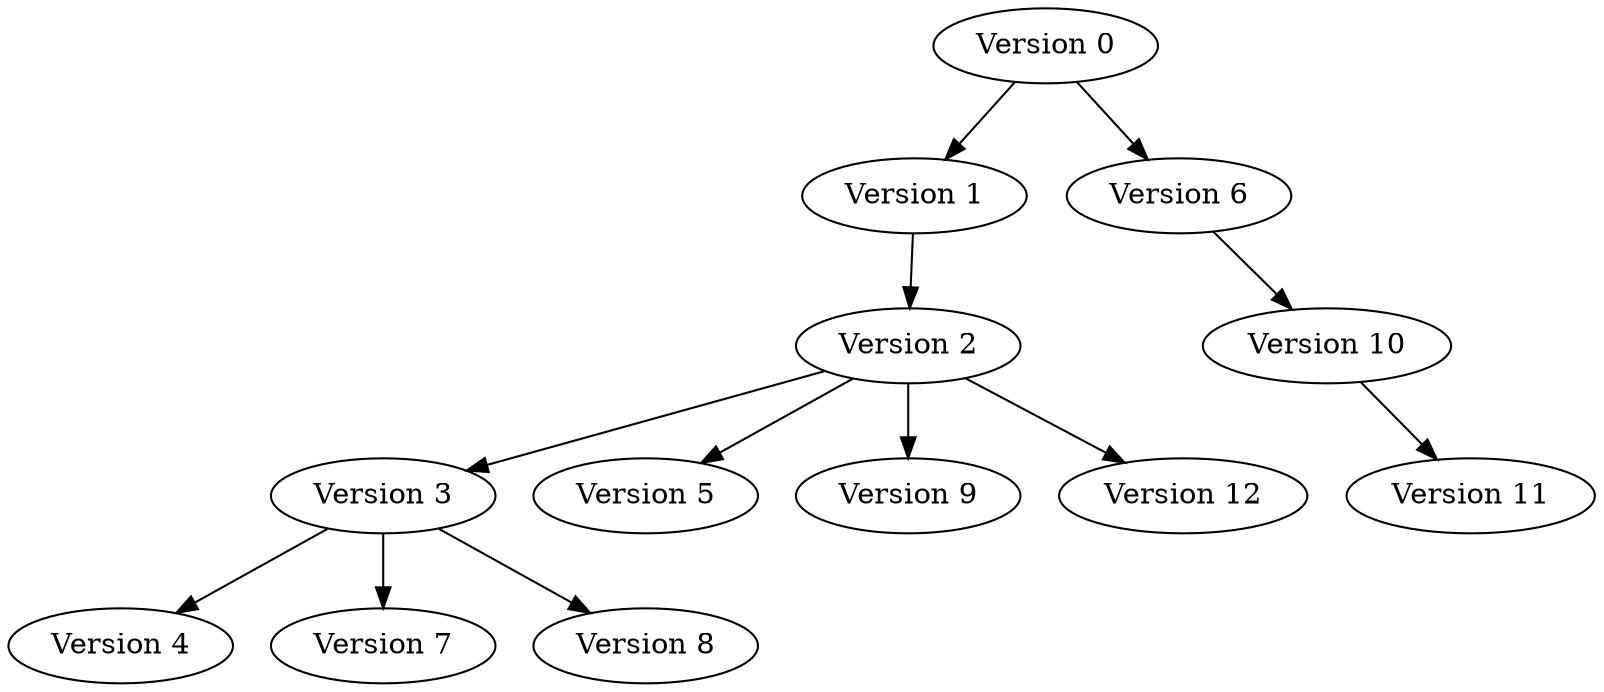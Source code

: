 digraph G {
    "Version 0";
    "Version 1";
    "Version 2";
    "Version 3";
    "Version 4";
    "Version 5";
    "Version 6";
    "Version 7";
    "Version 8";
    "Version 9";
    "Version 10";
    "Version 11";
    "Version 12";
    "Version 0" -> "Version 1";
    "Version 1" -> "Version 2";
    "Version 2" -> "Version 3";
    "Version 3" -> "Version 4";
    "Version 2" -> "Version 5";
    "Version 0" -> "Version 6";
    "Version 3" -> "Version 7";
    "Version 3" -> "Version 8";
    "Version 2" -> "Version 9";
    "Version 6" -> "Version 10";
    "Version 10" -> "Version 11";
    "Version 2" -> "Version 12";
}
